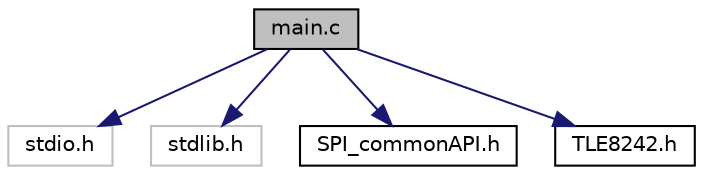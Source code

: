digraph "main.c"
{
 // LATEX_PDF_SIZE
  edge [fontname="Helvetica",fontsize="10",labelfontname="Helvetica",labelfontsize="10"];
  node [fontname="Helvetica",fontsize="10",shape=record];
  Node1 [label="main.c",height=0.2,width=0.4,color="black", fillcolor="grey75", style="filled", fontcolor="black",tooltip="TLE8242 driver working imitation."];
  Node1 -> Node2 [color="midnightblue",fontsize="10",style="solid",fontname="Helvetica"];
  Node2 [label="stdio.h",height=0.2,width=0.4,color="grey75", fillcolor="white", style="filled",tooltip=" "];
  Node1 -> Node3 [color="midnightblue",fontsize="10",style="solid",fontname="Helvetica"];
  Node3 [label="stdlib.h",height=0.2,width=0.4,color="grey75", fillcolor="white", style="filled",tooltip=" "];
  Node1 -> Node4 [color="midnightblue",fontsize="10",style="solid",fontname="Helvetica"];
  Node4 [label="SPI_commonAPI.h",height=0.2,width=0.4,color="black", fillcolor="white", style="filled",URL="$_s_p_i__common_a_p_i_8h.html",tooltip="Very primitive (simple) emulation of Serial Peripheral Bus."];
  Node1 -> Node5 [color="midnightblue",fontsize="10",style="solid",fontname="Helvetica"];
  Node5 [label="TLE8242.h",height=0.2,width=0.4,color="black", fillcolor="white", style="filled",URL="$_t_l_e8242_8h.html",tooltip="Implementation Wrapping TLE8242 settings and methods of transformation and diagnostic read."];
}
